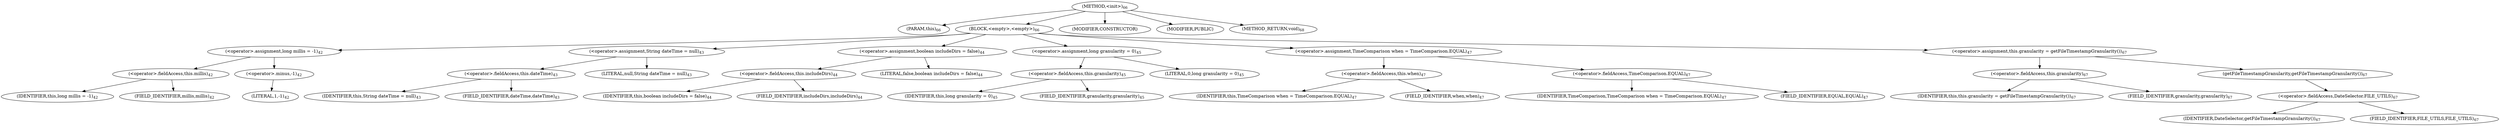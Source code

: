 digraph "&lt;init&gt;" {  
"85" [label = <(METHOD,&lt;init&gt;)<SUB>66</SUB>> ]
"86" [label = <(PARAM,this)<SUB>66</SUB>> ]
"87" [label = <(BLOCK,&lt;empty&gt;,&lt;empty&gt;)<SUB>66</SUB>> ]
"88" [label = <(&lt;operator&gt;.assignment,long millis = -1)<SUB>42</SUB>> ]
"89" [label = <(&lt;operator&gt;.fieldAccess,this.millis)<SUB>42</SUB>> ]
"90" [label = <(IDENTIFIER,this,long millis = -1)<SUB>42</SUB>> ]
"91" [label = <(FIELD_IDENTIFIER,millis,millis)<SUB>42</SUB>> ]
"92" [label = <(&lt;operator&gt;.minus,-1)<SUB>42</SUB>> ]
"93" [label = <(LITERAL,1,-1)<SUB>42</SUB>> ]
"94" [label = <(&lt;operator&gt;.assignment,String dateTime = null)<SUB>43</SUB>> ]
"95" [label = <(&lt;operator&gt;.fieldAccess,this.dateTime)<SUB>43</SUB>> ]
"96" [label = <(IDENTIFIER,this,String dateTime = null)<SUB>43</SUB>> ]
"97" [label = <(FIELD_IDENTIFIER,dateTime,dateTime)<SUB>43</SUB>> ]
"98" [label = <(LITERAL,null,String dateTime = null)<SUB>43</SUB>> ]
"99" [label = <(&lt;operator&gt;.assignment,boolean includeDirs = false)<SUB>44</SUB>> ]
"100" [label = <(&lt;operator&gt;.fieldAccess,this.includeDirs)<SUB>44</SUB>> ]
"101" [label = <(IDENTIFIER,this,boolean includeDirs = false)<SUB>44</SUB>> ]
"102" [label = <(FIELD_IDENTIFIER,includeDirs,includeDirs)<SUB>44</SUB>> ]
"103" [label = <(LITERAL,false,boolean includeDirs = false)<SUB>44</SUB>> ]
"104" [label = <(&lt;operator&gt;.assignment,long granularity = 0)<SUB>45</SUB>> ]
"105" [label = <(&lt;operator&gt;.fieldAccess,this.granularity)<SUB>45</SUB>> ]
"106" [label = <(IDENTIFIER,this,long granularity = 0)<SUB>45</SUB>> ]
"107" [label = <(FIELD_IDENTIFIER,granularity,granularity)<SUB>45</SUB>> ]
"108" [label = <(LITERAL,0,long granularity = 0)<SUB>45</SUB>> ]
"109" [label = <(&lt;operator&gt;.assignment,TimeComparison when = TimeComparison.EQUAL)<SUB>47</SUB>> ]
"110" [label = <(&lt;operator&gt;.fieldAccess,this.when)<SUB>47</SUB>> ]
"111" [label = <(IDENTIFIER,this,TimeComparison when = TimeComparison.EQUAL)<SUB>47</SUB>> ]
"112" [label = <(FIELD_IDENTIFIER,when,when)<SUB>47</SUB>> ]
"113" [label = <(&lt;operator&gt;.fieldAccess,TimeComparison.EQUAL)<SUB>47</SUB>> ]
"114" [label = <(IDENTIFIER,TimeComparison,TimeComparison when = TimeComparison.EQUAL)<SUB>47</SUB>> ]
"115" [label = <(FIELD_IDENTIFIER,EQUAL,EQUAL)<SUB>47</SUB>> ]
"116" [label = <(&lt;operator&gt;.assignment,this.granularity = getFileTimestampGranularity())<SUB>67</SUB>> ]
"117" [label = <(&lt;operator&gt;.fieldAccess,this.granularity)<SUB>67</SUB>> ]
"118" [label = <(IDENTIFIER,this,this.granularity = getFileTimestampGranularity())<SUB>67</SUB>> ]
"119" [label = <(FIELD_IDENTIFIER,granularity,granularity)<SUB>67</SUB>> ]
"120" [label = <(getFileTimestampGranularity,getFileTimestampGranularity())<SUB>67</SUB>> ]
"121" [label = <(&lt;operator&gt;.fieldAccess,DateSelector.FILE_UTILS)<SUB>67</SUB>> ]
"122" [label = <(IDENTIFIER,DateSelector,getFileTimestampGranularity())<SUB>67</SUB>> ]
"123" [label = <(FIELD_IDENTIFIER,FILE_UTILS,FILE_UTILS)<SUB>67</SUB>> ]
"124" [label = <(MODIFIER,CONSTRUCTOR)> ]
"125" [label = <(MODIFIER,PUBLIC)> ]
"126" [label = <(METHOD_RETURN,void)<SUB>68</SUB>> ]
  "85" -> "86" 
  "85" -> "87" 
  "85" -> "124" 
  "85" -> "125" 
  "85" -> "126" 
  "87" -> "88" 
  "87" -> "94" 
  "87" -> "99" 
  "87" -> "104" 
  "87" -> "109" 
  "87" -> "116" 
  "88" -> "89" 
  "88" -> "92" 
  "89" -> "90" 
  "89" -> "91" 
  "92" -> "93" 
  "94" -> "95" 
  "94" -> "98" 
  "95" -> "96" 
  "95" -> "97" 
  "99" -> "100" 
  "99" -> "103" 
  "100" -> "101" 
  "100" -> "102" 
  "104" -> "105" 
  "104" -> "108" 
  "105" -> "106" 
  "105" -> "107" 
  "109" -> "110" 
  "109" -> "113" 
  "110" -> "111" 
  "110" -> "112" 
  "113" -> "114" 
  "113" -> "115" 
  "116" -> "117" 
  "116" -> "120" 
  "117" -> "118" 
  "117" -> "119" 
  "120" -> "121" 
  "121" -> "122" 
  "121" -> "123" 
}
